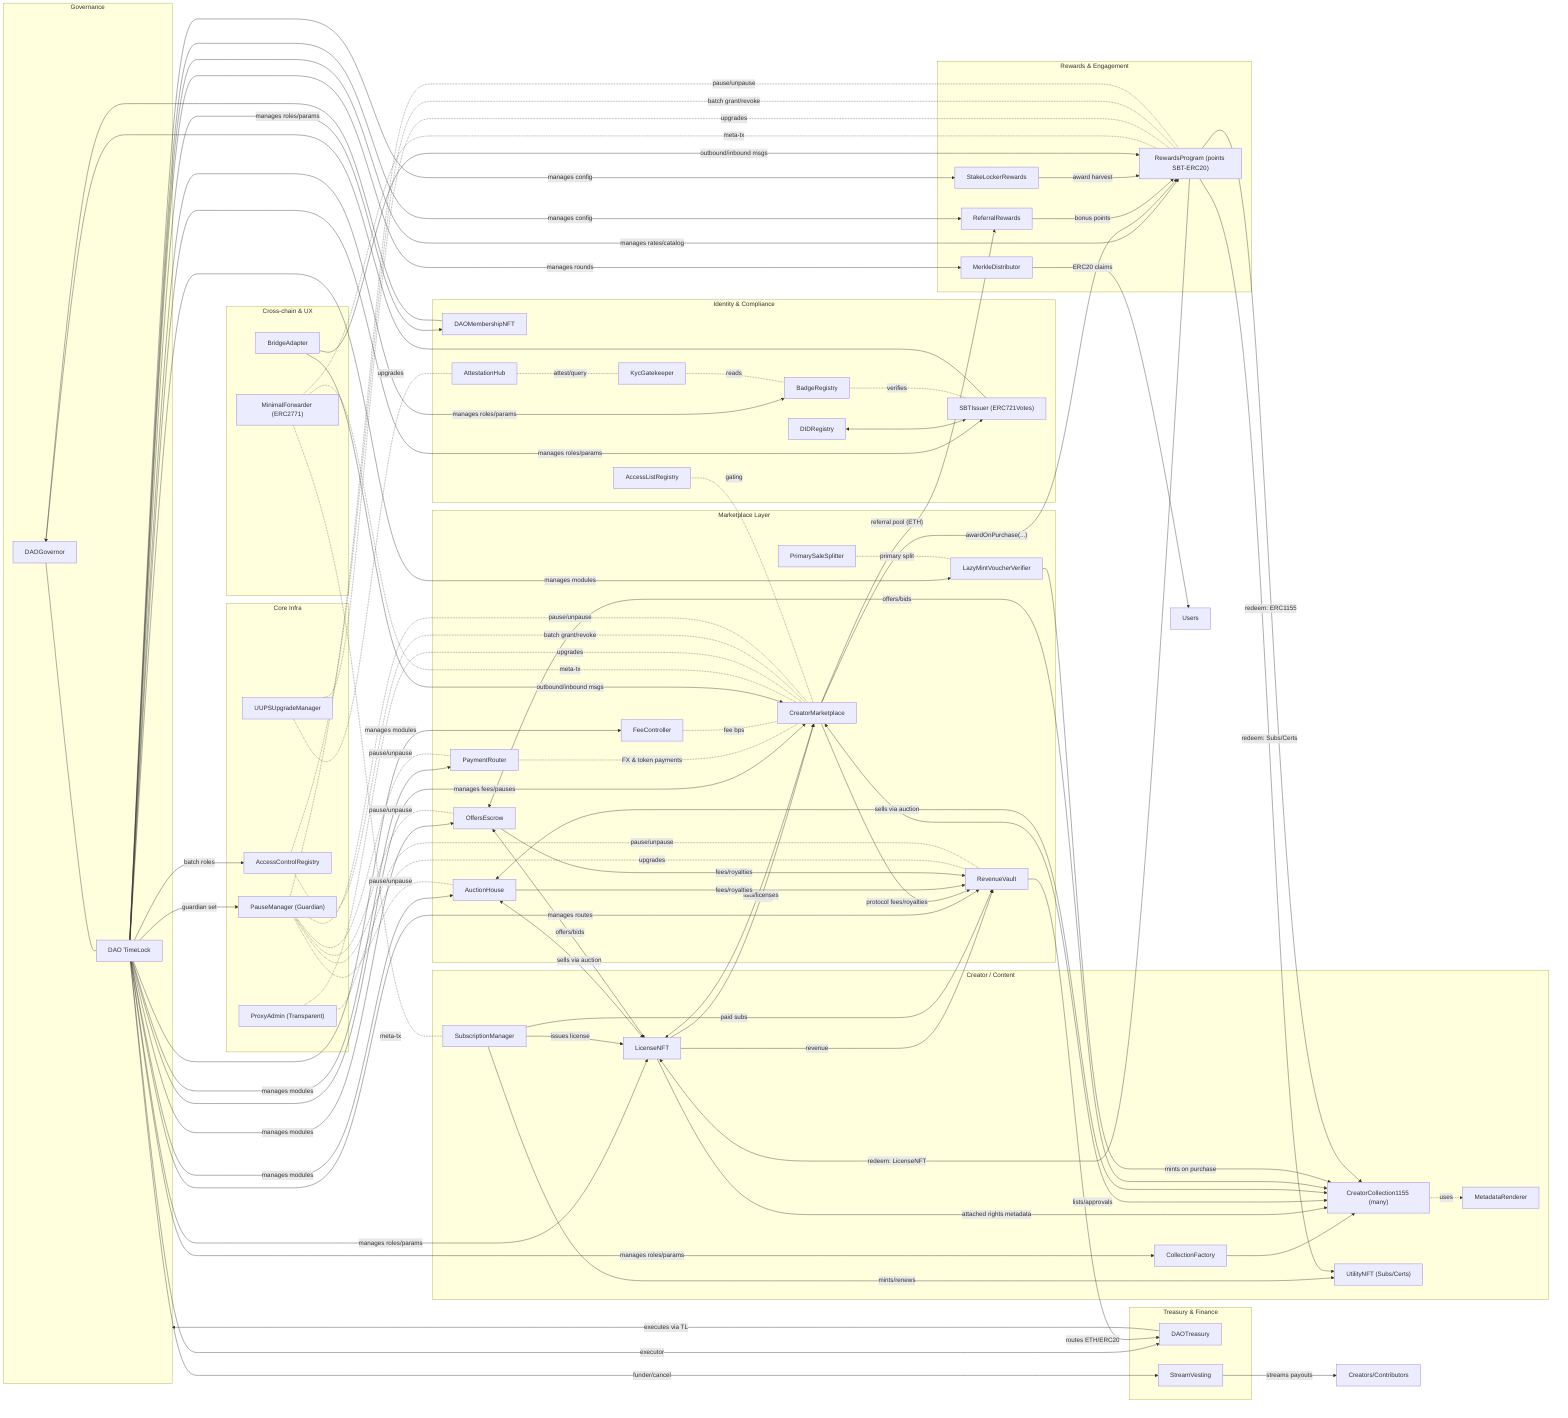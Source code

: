 flowchart LR
  %% =====================
  %% GROUPS
  %% =====================
  subgraph GOV[Governance]
    G[DAOGovernor]
    TL[DAO TimeLock]
    G --- TL
  end

  subgraph CORE[Core Infra]
    PA["ProxyAdmin (Transparent)"]
    UUPS[UUPSUpgradeManager]
    ACR[AccessControlRegistry]
    PM["PauseManager (Guardian)"]
  end

  subgraph ID[Identity & Compliance]
    DID[DIDRegistry]
    SBT["SBTIssuer (ERC721Votes)"]
    MEM[DAOMembershipNFT]
    BADGE[BadgeRegistry]
    KYC[KycGatekeeper]
    ALR[AccessListRegistry]
    ATT[AttestationHub]
  end

  subgraph CREATOR[Creator / Content]
    FACT[CollectionFactory]
    CC["CreatorCollection1155 (many)"]
    META[MetadataRenderer]
    LIC[LicenseNFT]
    UTIL["UtilityNFT (Subs/Certs)"]
    SUBM[SubscriptionManager]
  end

  subgraph MARKET[Marketplace Layer]
    MKT[CreatorMarketplace]
    AU[AuctionHouse]
    OFF[OffersEscrow]
    LZ[LazyMintVoucherVerifier]
    PAY[PaymentRouter]
    FEE[FeeController]
    PSS[PrimarySaleSplitter]
    REV[RevenueVault]
  end

  subgraph REW[Rewards & Engagement]
    RP["RewardsProgram (points SBT-ERC20)"]
    REF[ReferralRewards]
    STAKE[StakeLockerRewards]
    AIR[MerkleDistributor]
  end

  subgraph TREAS[Treasury & Finance]
    T[DAOTreasury]
    STR[StreamVesting]
  end

  subgraph XCHAIN[Cross-chain & UX]
    FWD["MinimalForwarder (ERC2771)"]
    BR[BridgeAdapter]
  end

  %% =====================
  %% GOVERNANCE CONTROL
  %% =====================
  TL -- manages roles/params --> SBT
  TL -- manages roles/params --> MEM
  TL -- manages roles/params --> BADGE
  TL -- manages roles/params --> FACT
  TL -- manages roles/params --> LIC
  TL -- manages fees/pauses --> MKT
  TL -- manages modules --> AU
  TL -- manages modules --> OFF
  TL -- manages modules --> LZ
  TL -- manages modules --> PAY
  TL -- manages modules --> FEE
  TL -- manages routes --> REV
  TL -- manages rates/catalog --> RP
  TL -- manages config --> REF
  TL -- manages config --> STAKE
  TL -- manages rounds --> AIR
  TL -- executor --> T
  TL -- funder/cancel --> STR
  TL -- guardian set --> PM
  TL -- batch roles --> ACR

  %% =====================
  %% IDENTITY LINKS
  %% =====================
  DID <--> SBT
  BADGE -. verifies .- SBT
  KYC -. reads .- BADGE
  ALR -. gating .- MKT
  ATT -. attest/query .- KYC
  MEM --> G
  SBT --> G

  %% =====================
  %% CREATOR FLOWS
  %% =====================
  FACT --> CC
  CC -. uses .-> META
  SUBM -- mints/renews --> UTIL
  SUBM -- issues license --> LIC

  %% =====================
  %% LICENSE NFT FLOWS
  %% =====================
  LIC -- attached rights metadata --> CC
  LIC -- sold in --> MKT
  LIC -- revenue --> REV

  %% =====================
  %% MARKETPLACE FLOWS
  %% =====================
  MKT <-- lists/approvals --> CC
  MKT <-- lists/licenses --> LIC
  AU  <-- sells via auction --> CC
  AU  <-- sells via auction --> LIC
  OFF <-- offers/bids --> CC
  OFF <-- offers/bids --> LIC
  LZ  -- mints on purchase --> CC
  PAY -. FX & token payments .- MKT
  FEE -. fee bps .- MKT
  PSS -. primary split .- LZ
  MKT -- protocol fees/royalties --> REV
  AU  -- fees/royalties --> REV
  OFF -- fees/royalties --> REV

  %% =====================
  %% REWARDS FLOWS
  %% =====================
  MKT -- awardOnPurchase(...) --> RP
  MKT -- referral pool (ETH) --> REF
  REF -- bonus points --> RP
  STAKE -- award harvest --> RP
  AIR  -- ERC20 claims --> Users

  %% =====================
  %% REWARDS <-> CONTENT
  %% =====================
  RP -- redeem: ERC1155 --> CC
  RP -- redeem: Subs/Certs --> UTIL
  RP -- redeem: LicenseNFT --> LIC
  SUBM -- paid subs --> REV

  %% =====================
  %% TREASURY FLOWS
  %% =====================
  REV -- routes ETH/ERC20 --> T
  T -- executes via TL --> GOV
  STR -- streams payouts --> Creators/Contributors

  %% =====================
  %% CROSS-CHAIN & UX
  %% =====================
  BR -- outbound/inbound msgs --> MKT
  BR -- outbound/inbound msgs --> RP
  FWD -. meta-tx .- MKT
  FWD -. meta-tx .- RP
  FWD -. meta-tx .- SUBM

  %% =====================
  %% UPGRADE/ADMIN EXAMPLES
  %% =====================
  PA -. upgrades .- MKT
  PA -. upgrades .- REV
  UUPS -. upgrades .- RP
  UUPS -. upgrades .- ATT
  ACR -. batch grant/revoke .- MKT
  ACR -. batch grant/revoke .- RP
  PM  -. pause/unpause .- MKT
  PM  -. pause/unpause .- AU
  PM  -. pause/unpause .- OFF
  PM  -. pause/unpause .- RP
  PM  -. pause/unpause .- PAY
  PM  -. pause/unpause .- REV